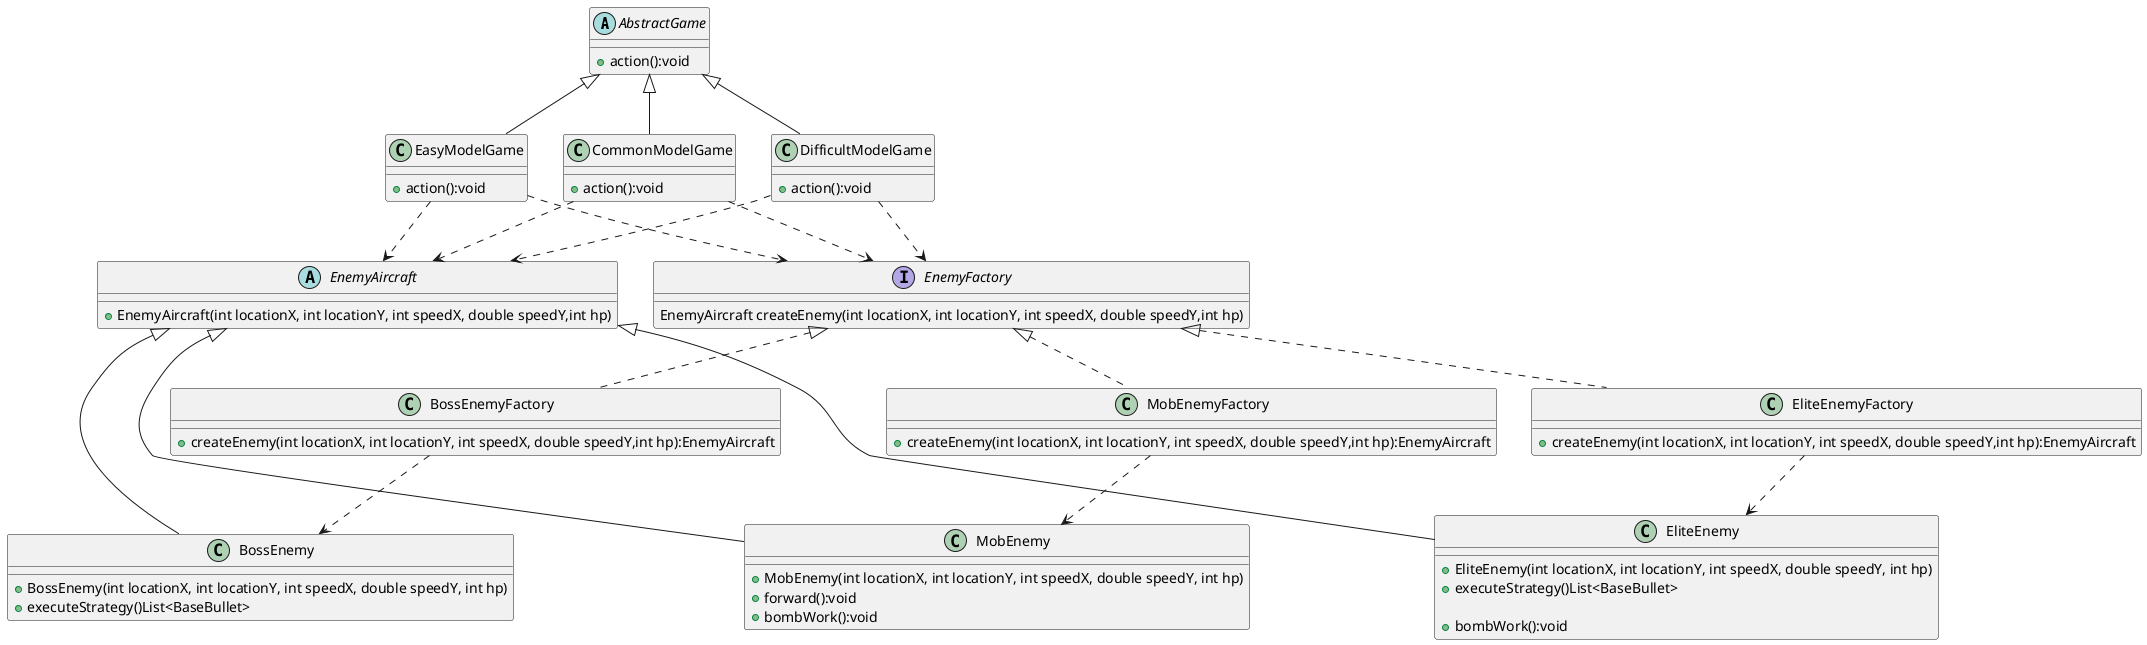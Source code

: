 @startuml
'https://plantuml.com/class-diagram


abstract class AbstractGame
{
    + action():void

}
class EasyModelGame
{
    + action():void
}
class CommonModelGame
{
    + action():void
}
class DifficultModelGame
{
    + action():void
}





abstract class EnemyAircraft
{
    + EnemyAircraft(int locationX, int locationY, int speedX, double speedY,int hp)
}
interface EnemyFactory
{
    EnemyAircraft createEnemy(int locationX, int locationY, int speedX, double speedY,int hp)
}
class BossEnemyFactory
{
    + createEnemy(int locationX, int locationY, int speedX, double speedY,int hp):EnemyAircraft
}
class EliteEnemyFactory
{
    + createEnemy(int locationX, int locationY, int speedX, double speedY,int hp):EnemyAircraft
}
class MobEnemyFactory
{
    + createEnemy(int locationX, int locationY, int speedX, double speedY,int hp):EnemyAircraft
}


class BossEnemy {
    + BossEnemy(int locationX, int locationY, int speedX, double speedY, int hp)
    + executeStrategy()List<BaseBullet>
}

class EliteEnemy {
    + EliteEnemy(int locationX, int locationY, int speedX, double speedY, int hp)
    + executeStrategy()List<BaseBullet>

    + bombWork():void
}

class MobEnemy {
    + MobEnemy(int locationX, int locationY, int speedX, double speedY, int hp)
    + forward():void
    + bombWork():void
}

AbstractGame<|--EasyModelGame
AbstractGame<|--CommonModelGame
AbstractGame<|-- DifficultModelGame
EasyModelGame..>EnemyFactory
EasyModelGame..>EnemyAircraft
CommonModelGame..>EnemyFactory
CommonModelGame..>EnemyAircraft
DifficultModelGame..>EnemyFactory
DifficultModelGame..>EnemyAircraft

EnemyFactory<|..BossEnemyFactory
EnemyFactory<|..EliteEnemyFactory
EnemyFactory<|..MobEnemyFactory

EnemyAircraft<|--BossEnemy
EnemyAircraft<|--EliteEnemy
EnemyAircraft<|--MobEnemy



BossEnemyFactory..>BossEnemy
EliteEnemyFactory..>EliteEnemy
MobEnemyFactory..>MobEnemy





@enduml